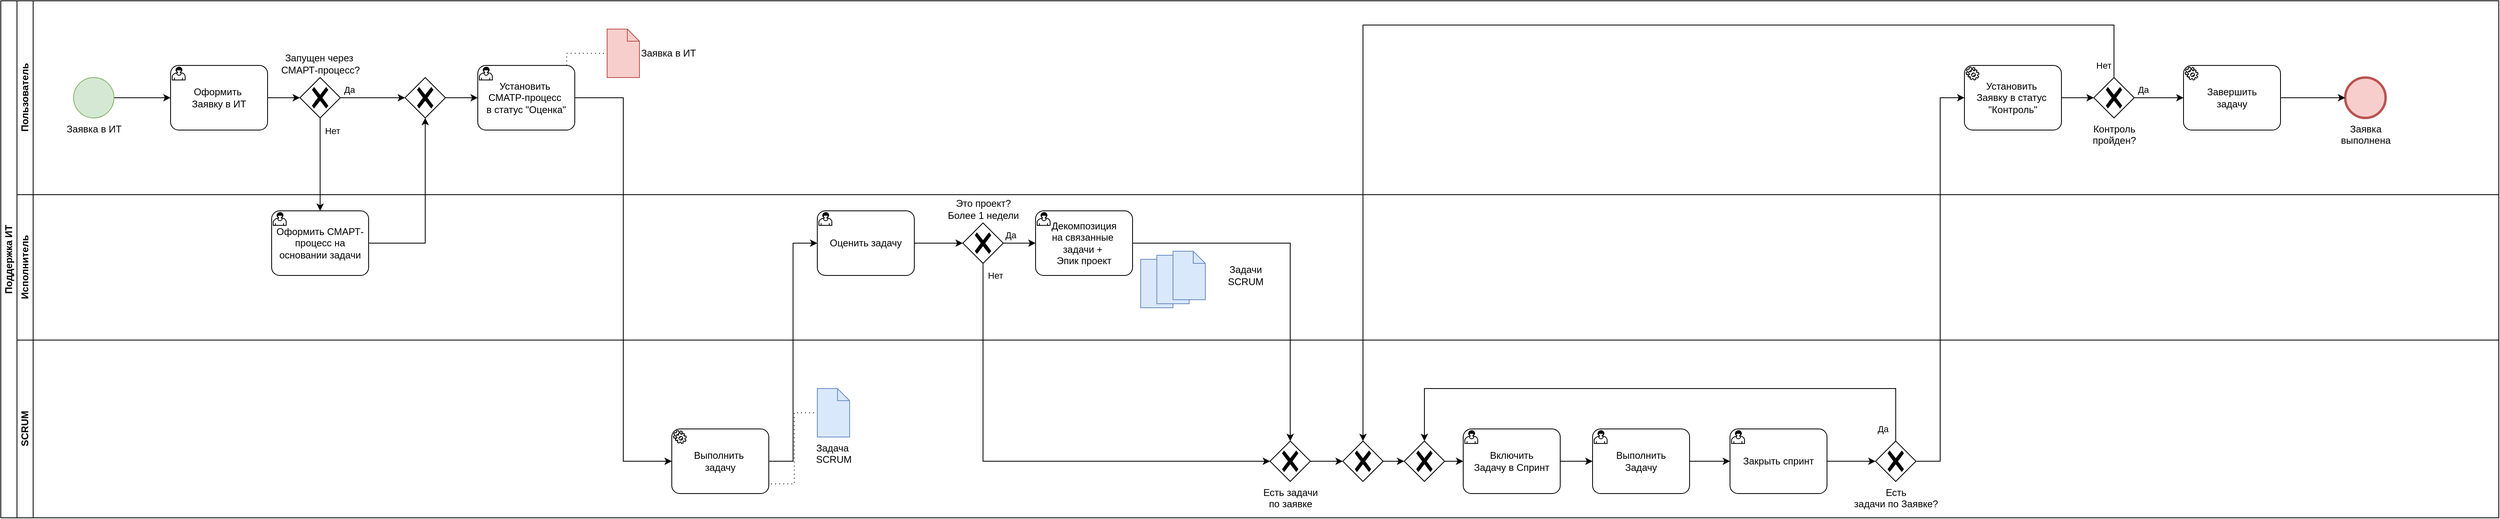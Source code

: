 <mxfile version="24.4.13" type="github">
  <diagram name="Страница — 1" id="kG7hITTP2PzdcbItxc-G">
    <mxGraphModel dx="1758" dy="768" grid="1" gridSize="10" guides="1" tooltips="1" connect="1" arrows="1" fold="1" page="0" pageScale="1" pageWidth="827" pageHeight="1169" math="0" shadow="0">
      <root>
        <mxCell id="0" />
        <mxCell id="1" parent="0" />
        <mxCell id="lPACUD7Po6VS-SwUSSrr-1" value="Поддержка ИТ" style="swimlane;html=1;childLayout=stackLayout;resizeParent=1;resizeParentMax=0;horizontal=0;startSize=20;horizontalStack=0;whiteSpace=wrap;" parent="1" vertex="1">
          <mxGeometry x="170" y="200" width="3090" height="640" as="geometry" />
        </mxCell>
        <mxCell id="lPACUD7Po6VS-SwUSSrr-2" value="Пользователь" style="swimlane;html=1;startSize=20;horizontal=0;" parent="lPACUD7Po6VS-SwUSSrr-1" vertex="1">
          <mxGeometry x="20" width="3070" height="240" as="geometry" />
        </mxCell>
        <mxCell id="lPACUD7Po6VS-SwUSSrr-7" style="edgeStyle=orthogonalEdgeStyle;rounded=0;orthogonalLoop=1;jettySize=auto;html=1;" parent="lPACUD7Po6VS-SwUSSrr-2" source="lPACUD7Po6VS-SwUSSrr-5" target="lPACUD7Po6VS-SwUSSrr-6" edge="1">
          <mxGeometry relative="1" as="geometry" />
        </mxCell>
        <mxCell id="lPACUD7Po6VS-SwUSSrr-5" value="Заявка в ИТ" style="points=[[0.145,0.145,0],[0.5,0,0],[0.855,0.145,0],[1,0.5,0],[0.855,0.855,0],[0.5,1,0],[0.145,0.855,0],[0,0.5,0]];shape=mxgraph.bpmn.event;html=1;verticalLabelPosition=bottom;labelBackgroundColor=#ffffff;verticalAlign=top;align=center;perimeter=ellipsePerimeter;outlineConnect=0;aspect=fixed;outline=standard;symbol=general;fillColor=#d5e8d4;strokeColor=#82b366;" parent="lPACUD7Po6VS-SwUSSrr-2" vertex="1">
          <mxGeometry x="70" y="95" width="50" height="50" as="geometry" />
        </mxCell>
        <mxCell id="Gqug1_hkVFmLzdhycssZ-2" style="edgeStyle=orthogonalEdgeStyle;rounded=0;orthogonalLoop=1;jettySize=auto;html=1;" parent="lPACUD7Po6VS-SwUSSrr-2" source="lPACUD7Po6VS-SwUSSrr-6" target="Gqug1_hkVFmLzdhycssZ-1" edge="1">
          <mxGeometry relative="1" as="geometry" />
        </mxCell>
        <mxCell id="lPACUD7Po6VS-SwUSSrr-6" value="Оформить&amp;nbsp;&lt;div style=&quot;font-size: 12px;&quot;&gt;Заявку в ИТ&lt;/div&gt;" style="points=[[0.25,0,0],[0.5,0,0],[0.75,0,0],[1,0.25,0],[1,0.5,0],[1,0.75,0],[0.75,1,0],[0.5,1,0],[0.25,1,0],[0,0.75,0],[0,0.5,0],[0,0.25,0]];shape=mxgraph.bpmn.task;whiteSpace=wrap;rectStyle=rounded;size=10;html=1;container=1;expand=0;collapsible=0;taskMarker=user;fontSize=12;" parent="lPACUD7Po6VS-SwUSSrr-2" vertex="1">
          <mxGeometry x="190" y="80" width="120" height="80" as="geometry" />
        </mxCell>
        <mxCell id="Gqug1_hkVFmLzdhycssZ-11" value="" style="edgeStyle=orthogonalEdgeStyle;rounded=0;orthogonalLoop=1;jettySize=auto;html=1;" parent="lPACUD7Po6VS-SwUSSrr-2" source="Gqug1_hkVFmLzdhycssZ-1" target="Gqug1_hkVFmLzdhycssZ-10" edge="1">
          <mxGeometry relative="1" as="geometry" />
        </mxCell>
        <mxCell id="Gqug1_hkVFmLzdhycssZ-12" value="Да" style="edgeLabel;html=1;align=center;verticalAlign=middle;resizable=0;points=[];" parent="Gqug1_hkVFmLzdhycssZ-11" vertex="1" connectable="0">
          <mxGeometry x="-0.24" y="2" relative="1" as="geometry">
            <mxPoint x="-20" y="-8" as="offset" />
          </mxGeometry>
        </mxCell>
        <mxCell id="Gqug1_hkVFmLzdhycssZ-1" value="&lt;font style=&quot;font-size: 12px;&quot;&gt;Запущен через&amp;nbsp;&lt;/font&gt;&lt;div style=&quot;&quot;&gt;&lt;font style=&quot;font-size: 12px;&quot;&gt;СМАРТ-процесс?&lt;/font&gt;&lt;/div&gt;" style="points=[[0.25,0.25,0],[0.5,0,0],[0.75,0.25,0],[1,0.5,0],[0.75,0.75,0],[0.5,1,0],[0.25,0.75,0],[0,0.5,0]];shape=mxgraph.bpmn.gateway2;html=1;verticalLabelPosition=top;labelBackgroundColor=#ffffff;verticalAlign=bottom;align=center;perimeter=rhombusPerimeter;outlineConnect=0;outline=none;symbol=none;gwType=exclusive;labelPosition=center;" parent="lPACUD7Po6VS-SwUSSrr-2" vertex="1">
          <mxGeometry x="350" y="95" width="50" height="50" as="geometry" />
        </mxCell>
        <mxCell id="EnvFjiFe3hB0h1FO8gZz-24" style="edgeStyle=orthogonalEdgeStyle;rounded=0;orthogonalLoop=1;jettySize=auto;html=1;" edge="1" parent="lPACUD7Po6VS-SwUSSrr-2" source="Gqug1_hkVFmLzdhycssZ-10" target="EnvFjiFe3hB0h1FO8gZz-23">
          <mxGeometry relative="1" as="geometry" />
        </mxCell>
        <mxCell id="Gqug1_hkVFmLzdhycssZ-10" value="" style="points=[[0.25,0.25,0],[0.5,0,0],[0.75,0.25,0],[1,0.5,0],[0.75,0.75,0],[0.5,1,0],[0.25,0.75,0],[0,0.5,0]];shape=mxgraph.bpmn.gateway2;html=1;verticalLabelPosition=top;labelBackgroundColor=#ffffff;verticalAlign=bottom;align=center;perimeter=rhombusPerimeter;outlineConnect=0;outline=none;symbol=none;gwType=exclusive;labelPosition=center;" parent="lPACUD7Po6VS-SwUSSrr-2" vertex="1">
          <mxGeometry x="480" y="95" width="50" height="50" as="geometry" />
        </mxCell>
        <mxCell id="EnvFjiFe3hB0h1FO8gZz-23" value="Установить&amp;nbsp;&lt;div&gt;СМАТР-процесс&amp;nbsp;&lt;/div&gt;&lt;div&gt;в статус &quot;Оценка&quot;&lt;/div&gt;" style="points=[[0.25,0,0],[0.5,0,0],[0.75,0,0],[1,0.25,0],[1,0.5,0],[1,0.75,0],[0.75,1,0],[0.5,1,0],[0.25,1,0],[0,0.75,0],[0,0.5,0],[0,0.25,0]];shape=mxgraph.bpmn.task;whiteSpace=wrap;rectStyle=rounded;size=10;html=1;container=1;expand=0;collapsible=0;taskMarker=user;" vertex="1" parent="lPACUD7Po6VS-SwUSSrr-2">
          <mxGeometry x="570" y="80" width="120" height="80" as="geometry" />
        </mxCell>
        <mxCell id="EnvFjiFe3hB0h1FO8gZz-25" value="Заявка в ИТ" style="shape=mxgraph.bpmn.data;labelPosition=right;verticalLabelPosition=middle;align=left;verticalAlign=middle;size=15;html=1;fillColor=#f8cecc;strokeColor=#b85450;" vertex="1" parent="lPACUD7Po6VS-SwUSSrr-2">
          <mxGeometry x="730" y="35" width="40" height="60" as="geometry" />
        </mxCell>
        <mxCell id="EnvFjiFe3hB0h1FO8gZz-26" value="" style="edgeStyle=elbowEdgeStyle;fontSize=12;html=1;endFill=0;startFill=0;endSize=6;startSize=6;dashed=1;dashPattern=1 4;endArrow=none;startArrow=none;rounded=0;exitX=0.5;exitY=0;exitDx=0;exitDy=0;exitPerimeter=0;entryX=0;entryY=0.5;entryDx=0;entryDy=0;entryPerimeter=0;" edge="1" parent="lPACUD7Po6VS-SwUSSrr-2" source="EnvFjiFe3hB0h1FO8gZz-23" target="EnvFjiFe3hB0h1FO8gZz-25">
          <mxGeometry width="160" relative="1" as="geometry">
            <mxPoint x="600" y="40" as="sourcePoint" />
            <mxPoint x="760" y="40" as="targetPoint" />
          </mxGeometry>
        </mxCell>
        <mxCell id="EnvFjiFe3hB0h1FO8gZz-47" value="Установить&amp;nbsp;&lt;div&gt;Заявку в статус&amp;nbsp;&lt;/div&gt;&lt;div&gt;&quot;Контроль&quot;&lt;/div&gt;" style="points=[[0.25,0,0],[0.5,0,0],[0.75,0,0],[1,0.25,0],[1,0.5,0],[1,0.75,0],[0.75,1,0],[0.5,1,0],[0.25,1,0],[0,0.75,0],[0,0.5,0],[0,0.25,0]];shape=mxgraph.bpmn.task;whiteSpace=wrap;rectStyle=rounded;size=10;html=1;container=1;expand=0;collapsible=0;taskMarker=service;" vertex="1" parent="lPACUD7Po6VS-SwUSSrr-2">
          <mxGeometry x="2409" y="80" width="120" height="80" as="geometry" />
        </mxCell>
        <mxCell id="EnvFjiFe3hB0h1FO8gZz-49" value="Контроль&lt;div&gt;пройден?&lt;/div&gt;" style="points=[[0.25,0.25,0],[0.5,0,0],[0.75,0.25,0],[1,0.5,0],[0.75,0.75,0],[0.5,1,0],[0.25,0.75,0],[0,0.5,0]];shape=mxgraph.bpmn.gateway2;html=1;verticalLabelPosition=bottom;labelBackgroundColor=#ffffff;verticalAlign=top;align=center;perimeter=rhombusPerimeter;outlineConnect=0;outline=none;symbol=none;gwType=exclusive;" vertex="1" parent="lPACUD7Po6VS-SwUSSrr-2">
          <mxGeometry x="2569" y="95" width="50" height="50" as="geometry" />
        </mxCell>
        <mxCell id="EnvFjiFe3hB0h1FO8gZz-50" style="edgeStyle=orthogonalEdgeStyle;rounded=0;orthogonalLoop=1;jettySize=auto;html=1;entryX=0;entryY=0.5;entryDx=0;entryDy=0;entryPerimeter=0;" edge="1" parent="lPACUD7Po6VS-SwUSSrr-2" source="EnvFjiFe3hB0h1FO8gZz-47" target="EnvFjiFe3hB0h1FO8gZz-49">
          <mxGeometry relative="1" as="geometry" />
        </mxCell>
        <mxCell id="EnvFjiFe3hB0h1FO8gZz-56" value="Завершить&lt;div&gt;задачу&lt;/div&gt;" style="points=[[0.25,0,0],[0.5,0,0],[0.75,0,0],[1,0.25,0],[1,0.5,0],[1,0.75,0],[0.75,1,0],[0.5,1,0],[0.25,1,0],[0,0.75,0],[0,0.5,0],[0,0.25,0]];shape=mxgraph.bpmn.task;whiteSpace=wrap;rectStyle=rounded;size=10;html=1;container=1;expand=0;collapsible=0;taskMarker=service;" vertex="1" parent="lPACUD7Po6VS-SwUSSrr-2">
          <mxGeometry x="2680" y="80" width="120" height="80" as="geometry" />
        </mxCell>
        <mxCell id="EnvFjiFe3hB0h1FO8gZz-57" style="edgeStyle=orthogonalEdgeStyle;rounded=0;orthogonalLoop=1;jettySize=auto;html=1;entryX=0;entryY=0.5;entryDx=0;entryDy=0;entryPerimeter=0;" edge="1" parent="lPACUD7Po6VS-SwUSSrr-2" source="EnvFjiFe3hB0h1FO8gZz-49" target="EnvFjiFe3hB0h1FO8gZz-56">
          <mxGeometry relative="1" as="geometry" />
        </mxCell>
        <mxCell id="EnvFjiFe3hB0h1FO8gZz-61" value="Да" style="edgeLabel;html=1;align=center;verticalAlign=middle;resizable=0;points=[];" vertex="1" connectable="0" parent="EnvFjiFe3hB0h1FO8gZz-57">
          <mxGeometry x="-0.262" y="-3" relative="1" as="geometry">
            <mxPoint x="-12" y="-13" as="offset" />
          </mxGeometry>
        </mxCell>
        <mxCell id="EnvFjiFe3hB0h1FO8gZz-59" value="Заявка&lt;div&gt;выполнена&lt;/div&gt;" style="points=[[0.145,0.145,0],[0.5,0,0],[0.855,0.145,0],[1,0.5,0],[0.855,0.855,0],[0.5,1,0],[0.145,0.855,0],[0,0.5,0]];shape=mxgraph.bpmn.event;html=1;verticalLabelPosition=bottom;labelBackgroundColor=#ffffff;verticalAlign=top;align=center;perimeter=ellipsePerimeter;outlineConnect=0;aspect=fixed;outline=end;symbol=terminate2;fillColor=#f8cecc;strokeColor=#b85450;" vertex="1" parent="lPACUD7Po6VS-SwUSSrr-2">
          <mxGeometry x="2880" y="95" width="50" height="50" as="geometry" />
        </mxCell>
        <mxCell id="EnvFjiFe3hB0h1FO8gZz-60" style="edgeStyle=orthogonalEdgeStyle;rounded=0;orthogonalLoop=1;jettySize=auto;html=1;entryX=0;entryY=0.5;entryDx=0;entryDy=0;entryPerimeter=0;" edge="1" parent="lPACUD7Po6VS-SwUSSrr-2" source="EnvFjiFe3hB0h1FO8gZz-56" target="EnvFjiFe3hB0h1FO8gZz-59">
          <mxGeometry relative="1" as="geometry" />
        </mxCell>
        <mxCell id="lPACUD7Po6VS-SwUSSrr-3" value="Исполнитель" style="swimlane;html=1;startSize=20;horizontal=0;" parent="lPACUD7Po6VS-SwUSSrr-1" vertex="1">
          <mxGeometry x="20" y="240" width="3070" height="180" as="geometry" />
        </mxCell>
        <mxCell id="Gqug1_hkVFmLzdhycssZ-7" value="Оформить СМАРТ-процесс на основании задачи" style="points=[[0.25,0,0],[0.5,0,0],[0.75,0,0],[1,0.25,0],[1,0.5,0],[1,0.75,0],[0.75,1,0],[0.5,1,0],[0.25,1,0],[0,0.75,0],[0,0.5,0],[0,0.25,0]];shape=mxgraph.bpmn.task;whiteSpace=wrap;rectStyle=rounded;size=10;html=1;container=1;expand=0;collapsible=0;taskMarker=user;fontSize=12;" parent="lPACUD7Po6VS-SwUSSrr-3" vertex="1">
          <mxGeometry x="315" y="20" width="120" height="80" as="geometry" />
        </mxCell>
        <mxCell id="EnvFjiFe3hB0h1FO8gZz-5" style="edgeStyle=orthogonalEdgeStyle;rounded=0;orthogonalLoop=1;jettySize=auto;html=1;" edge="1" parent="lPACUD7Po6VS-SwUSSrr-3" source="Gqug1_hkVFmLzdhycssZ-18" target="EnvFjiFe3hB0h1FO8gZz-4">
          <mxGeometry relative="1" as="geometry" />
        </mxCell>
        <mxCell id="Gqug1_hkVFmLzdhycssZ-18" value="Оценить задачу" style="points=[[0.25,0,0],[0.5,0,0],[0.75,0,0],[1,0.25,0],[1,0.5,0],[1,0.75,0],[0.75,1,0],[0.5,1,0],[0.25,1,0],[0,0.75,0],[0,0.5,0],[0,0.25,0]];shape=mxgraph.bpmn.task;whiteSpace=wrap;rectStyle=rounded;size=10;html=1;container=1;expand=0;collapsible=0;taskMarker=user;" parent="lPACUD7Po6VS-SwUSSrr-3" vertex="1">
          <mxGeometry x="990" y="20" width="120" height="80" as="geometry" />
        </mxCell>
        <mxCell id="EnvFjiFe3hB0h1FO8gZz-4" value="Это проект?&lt;div&gt;Более 1 недели&lt;/div&gt;" style="points=[[0.25,0.25,0],[0.5,0,0],[0.75,0.25,0],[1,0.5,0],[0.75,0.75,0],[0.5,1,0],[0.25,0.75,0],[0,0.5,0]];shape=mxgraph.bpmn.gateway2;html=1;verticalLabelPosition=top;labelBackgroundColor=#ffffff;verticalAlign=bottom;align=center;perimeter=rhombusPerimeter;outlineConnect=0;outline=none;symbol=none;gwType=exclusive;labelPosition=center;" vertex="1" parent="lPACUD7Po6VS-SwUSSrr-3">
          <mxGeometry x="1170" y="35" width="50" height="50" as="geometry" />
        </mxCell>
        <mxCell id="EnvFjiFe3hB0h1FO8gZz-6" value="Декомпозиция&lt;div&gt;на связанные&amp;nbsp;&lt;/div&gt;&lt;div&gt;задачи +&amp;nbsp;&lt;/div&gt;&lt;div&gt;Эпик проект&lt;/div&gt;" style="points=[[0.25,0,0],[0.5,0,0],[0.75,0,0],[1,0.25,0],[1,0.5,0],[1,0.75,0],[0.75,1,0],[0.5,1,0],[0.25,1,0],[0,0.75,0],[0,0.5,0],[0,0.25,0]];shape=mxgraph.bpmn.task;whiteSpace=wrap;rectStyle=rounded;size=10;html=1;container=1;expand=0;collapsible=0;taskMarker=user;" vertex="1" parent="lPACUD7Po6VS-SwUSSrr-3">
          <mxGeometry x="1260" y="20" width="120" height="80" as="geometry" />
        </mxCell>
        <mxCell id="EnvFjiFe3hB0h1FO8gZz-7" style="edgeStyle=orthogonalEdgeStyle;rounded=0;orthogonalLoop=1;jettySize=auto;html=1;entryX=0;entryY=0.5;entryDx=0;entryDy=0;entryPerimeter=0;" edge="1" parent="lPACUD7Po6VS-SwUSSrr-3" source="EnvFjiFe3hB0h1FO8gZz-4" target="EnvFjiFe3hB0h1FO8gZz-6">
          <mxGeometry relative="1" as="geometry" />
        </mxCell>
        <mxCell id="EnvFjiFe3hB0h1FO8gZz-8" value="Да" style="edgeLabel;html=1;align=center;verticalAlign=middle;resizable=0;points=[];" vertex="1" connectable="0" parent="EnvFjiFe3hB0h1FO8gZz-7">
          <mxGeometry x="-0.557" relative="1" as="geometry">
            <mxPoint y="-10" as="offset" />
          </mxGeometry>
        </mxCell>
        <mxCell id="EnvFjiFe3hB0h1FO8gZz-12" value="" style="shape=mxgraph.bpmn.data;labelPosition=center;verticalLabelPosition=bottom;align=center;verticalAlign=top;size=15;html=1;fillColor=#dae8fc;strokeColor=#6c8ebf;" vertex="1" parent="lPACUD7Po6VS-SwUSSrr-3">
          <mxGeometry x="1390" y="80" width="40" height="60" as="geometry" />
        </mxCell>
        <mxCell id="EnvFjiFe3hB0h1FO8gZz-11" value="" style="shape=mxgraph.bpmn.data;labelPosition=center;verticalLabelPosition=bottom;align=center;verticalAlign=top;size=15;html=1;fillColor=#dae8fc;strokeColor=#6c8ebf;" vertex="1" parent="lPACUD7Po6VS-SwUSSrr-3">
          <mxGeometry x="1410" y="75" width="40" height="60" as="geometry" />
        </mxCell>
        <mxCell id="EnvFjiFe3hB0h1FO8gZz-10" value="" style="shape=mxgraph.bpmn.data;labelPosition=center;verticalLabelPosition=bottom;align=center;verticalAlign=top;size=15;html=1;fillColor=#dae8fc;strokeColor=#6c8ebf;" vertex="1" parent="lPACUD7Po6VS-SwUSSrr-3">
          <mxGeometry x="1430" y="70" width="40" height="60" as="geometry" />
        </mxCell>
        <mxCell id="EnvFjiFe3hB0h1FO8gZz-15" value="Задачи&lt;div&gt;SCRUM&lt;/div&gt;" style="text;html=1;strokeColor=none;fillColor=none;align=center;verticalAlign=middle;whiteSpace=wrap;rounded=0;" vertex="1" parent="lPACUD7Po6VS-SwUSSrr-3">
          <mxGeometry x="1480" y="85" width="80" height="30" as="geometry" />
        </mxCell>
        <mxCell id="Gqug1_hkVFmLzdhycssZ-8" style="edgeStyle=orthogonalEdgeStyle;rounded=0;orthogonalLoop=1;jettySize=auto;html=1;entryX=0.5;entryY=0;entryDx=0;entryDy=0;entryPerimeter=0;" parent="lPACUD7Po6VS-SwUSSrr-1" source="Gqug1_hkVFmLzdhycssZ-1" target="Gqug1_hkVFmLzdhycssZ-7" edge="1">
          <mxGeometry relative="1" as="geometry" />
        </mxCell>
        <mxCell id="Gqug1_hkVFmLzdhycssZ-9" value="Нет" style="edgeLabel;html=1;align=center;verticalAlign=middle;resizable=0;points=[];" parent="Gqug1_hkVFmLzdhycssZ-8" vertex="1" connectable="0">
          <mxGeometry x="-0.157" y="2" relative="1" as="geometry">
            <mxPoint x="13" y="-33" as="offset" />
          </mxGeometry>
        </mxCell>
        <mxCell id="Gqug1_hkVFmLzdhycssZ-14" style="edgeStyle=orthogonalEdgeStyle;rounded=0;orthogonalLoop=1;jettySize=auto;html=1;entryX=0.5;entryY=1;entryDx=0;entryDy=0;entryPerimeter=0;" parent="lPACUD7Po6VS-SwUSSrr-1" source="Gqug1_hkVFmLzdhycssZ-7" target="Gqug1_hkVFmLzdhycssZ-10" edge="1">
          <mxGeometry relative="1" as="geometry" />
        </mxCell>
        <mxCell id="Gqug1_hkVFmLzdhycssZ-19" style="edgeStyle=orthogonalEdgeStyle;rounded=0;orthogonalLoop=1;jettySize=auto;html=1;entryX=0;entryY=0.5;entryDx=0;entryDy=0;entryPerimeter=0;" parent="lPACUD7Po6VS-SwUSSrr-1" source="Gqug1_hkVFmLzdhycssZ-16" target="Gqug1_hkVFmLzdhycssZ-18" edge="1">
          <mxGeometry relative="1" as="geometry" />
        </mxCell>
        <mxCell id="EnvFjiFe3hB0h1FO8gZz-27" style="edgeStyle=orthogonalEdgeStyle;rounded=0;orthogonalLoop=1;jettySize=auto;html=1;entryX=0;entryY=0.5;entryDx=0;entryDy=0;entryPerimeter=0;" edge="1" parent="lPACUD7Po6VS-SwUSSrr-1" source="EnvFjiFe3hB0h1FO8gZz-23" target="Gqug1_hkVFmLzdhycssZ-16">
          <mxGeometry relative="1" as="geometry" />
        </mxCell>
        <mxCell id="EnvFjiFe3hB0h1FO8gZz-28" style="edgeStyle=orthogonalEdgeStyle;rounded=0;orthogonalLoop=1;jettySize=auto;html=1;entryX=0;entryY=0.5;entryDx=0;entryDy=0;entryPerimeter=0;exitX=0.5;exitY=1;exitDx=0;exitDy=0;exitPerimeter=0;" edge="1" parent="lPACUD7Po6VS-SwUSSrr-1" source="EnvFjiFe3hB0h1FO8gZz-4" target="EnvFjiFe3hB0h1FO8gZz-22">
          <mxGeometry relative="1" as="geometry">
            <Array as="points">
              <mxPoint x="1215" y="570" />
            </Array>
          </mxGeometry>
        </mxCell>
        <mxCell id="EnvFjiFe3hB0h1FO8gZz-31" value="Нет" style="edgeLabel;html=1;align=center;verticalAlign=middle;resizable=0;points=[];" vertex="1" connectable="0" parent="EnvFjiFe3hB0h1FO8gZz-28">
          <mxGeometry x="-0.797" y="-1" relative="1" as="geometry">
            <mxPoint x="16" y="-46" as="offset" />
          </mxGeometry>
        </mxCell>
        <mxCell id="EnvFjiFe3hB0h1FO8gZz-30" style="edgeStyle=orthogonalEdgeStyle;rounded=0;orthogonalLoop=1;jettySize=auto;html=1;" edge="1" parent="lPACUD7Po6VS-SwUSSrr-1" source="EnvFjiFe3hB0h1FO8gZz-6" target="EnvFjiFe3hB0h1FO8gZz-22">
          <mxGeometry relative="1" as="geometry" />
        </mxCell>
        <mxCell id="lPACUD7Po6VS-SwUSSrr-4" value="SCRUM" style="swimlane;html=1;startSize=20;horizontal=0;" parent="lPACUD7Po6VS-SwUSSrr-1" vertex="1">
          <mxGeometry x="20" y="420" width="3070" height="220" as="geometry" />
        </mxCell>
        <mxCell id="Gqug1_hkVFmLzdhycssZ-16" value="Выполнить&amp;nbsp;&lt;div&gt;задачу&lt;/div&gt;" style="points=[[0.25,0,0],[0.5,0,0],[0.75,0,0],[1,0.25,0],[1,0.5,0],[1,0.75,0],[0.75,1,0],[0.5,1,0],[0.25,1,0],[0,0.75,0],[0,0.5,0],[0,0.25,0]];shape=mxgraph.bpmn.task;whiteSpace=wrap;rectStyle=rounded;size=10;html=1;container=1;expand=0;collapsible=0;taskMarker=service;" parent="lPACUD7Po6VS-SwUSSrr-4" vertex="1">
          <mxGeometry x="810" y="110" width="120" height="80" as="geometry" />
        </mxCell>
        <mxCell id="EnvFjiFe3hB0h1FO8gZz-1" value="Задача&amp;nbsp;&lt;div&gt;SCRUM&lt;/div&gt;" style="shape=mxgraph.bpmn.data;labelPosition=center;verticalLabelPosition=bottom;align=center;verticalAlign=top;size=15;html=1;fillColor=#dae8fc;strokeColor=#6c8ebf;" vertex="1" parent="lPACUD7Po6VS-SwUSSrr-4">
          <mxGeometry x="990" y="60" width="40" height="60" as="geometry" />
        </mxCell>
        <mxCell id="EnvFjiFe3hB0h1FO8gZz-3" value="" style="edgeStyle=elbowEdgeStyle;fontSize=12;html=1;endFill=0;startFill=0;endSize=6;startSize=6;dashed=1;dashPattern=1 4;endArrow=none;startArrow=none;rounded=0;exitX=1.025;exitY=0.85;exitDx=0;exitDy=0;exitPerimeter=0;entryX=0;entryY=0.5;entryDx=0;entryDy=0;entryPerimeter=0;" edge="1" parent="lPACUD7Po6VS-SwUSSrr-4" source="Gqug1_hkVFmLzdhycssZ-16" target="EnvFjiFe3hB0h1FO8gZz-1">
          <mxGeometry width="160" relative="1" as="geometry">
            <mxPoint x="740" y="-30" as="sourcePoint" />
            <mxPoint x="900" y="-30" as="targetPoint" />
          </mxGeometry>
        </mxCell>
        <mxCell id="EnvFjiFe3hB0h1FO8gZz-33" value="" style="edgeStyle=orthogonalEdgeStyle;rounded=0;orthogonalLoop=1;jettySize=auto;html=1;" edge="1" parent="lPACUD7Po6VS-SwUSSrr-4" source="EnvFjiFe3hB0h1FO8gZz-16" target="EnvFjiFe3hB0h1FO8gZz-32">
          <mxGeometry relative="1" as="geometry" />
        </mxCell>
        <mxCell id="EnvFjiFe3hB0h1FO8gZz-16" value="Включить&lt;div&gt;Задачу в Спринт&lt;/div&gt;" style="points=[[0.25,0,0],[0.5,0,0],[0.75,0,0],[1,0.25,0],[1,0.5,0],[1,0.75,0],[0.75,1,0],[0.5,1,0],[0.25,1,0],[0,0.75,0],[0,0.5,0],[0,0.25,0]];shape=mxgraph.bpmn.task;whiteSpace=wrap;rectStyle=rounded;size=10;html=1;container=1;expand=0;collapsible=0;taskMarker=user;" vertex="1" parent="lPACUD7Po6VS-SwUSSrr-4">
          <mxGeometry x="1789" y="110" width="120" height="80" as="geometry" />
        </mxCell>
        <mxCell id="EnvFjiFe3hB0h1FO8gZz-22" value="Есть задачи&lt;div&gt;по заявке&lt;/div&gt;" style="points=[[0.25,0.25,0],[0.5,0,0],[0.75,0.25,0],[1,0.5,0],[0.75,0.75,0],[0.5,1,0],[0.25,0.75,0],[0,0.5,0]];shape=mxgraph.bpmn.gateway2;html=1;verticalLabelPosition=bottom;labelBackgroundColor=#ffffff;verticalAlign=top;align=center;perimeter=rhombusPerimeter;outlineConnect=0;outline=none;symbol=none;gwType=exclusive;" vertex="1" parent="lPACUD7Po6VS-SwUSSrr-4">
          <mxGeometry x="1550" y="125" width="50" height="50" as="geometry" />
        </mxCell>
        <mxCell id="EnvFjiFe3hB0h1FO8gZz-29" style="edgeStyle=orthogonalEdgeStyle;rounded=0;orthogonalLoop=1;jettySize=auto;html=1;entryX=0;entryY=0.5;entryDx=0;entryDy=0;entryPerimeter=0;" edge="1" parent="lPACUD7Po6VS-SwUSSrr-4" source="EnvFjiFe3hB0h1FO8gZz-42" target="EnvFjiFe3hB0h1FO8gZz-16">
          <mxGeometry relative="1" as="geometry" />
        </mxCell>
        <mxCell id="EnvFjiFe3hB0h1FO8gZz-39" value="" style="edgeStyle=orthogonalEdgeStyle;rounded=0;orthogonalLoop=1;jettySize=auto;html=1;" edge="1" parent="lPACUD7Po6VS-SwUSSrr-4" source="EnvFjiFe3hB0h1FO8gZz-32" target="EnvFjiFe3hB0h1FO8gZz-38">
          <mxGeometry relative="1" as="geometry" />
        </mxCell>
        <mxCell id="EnvFjiFe3hB0h1FO8gZz-32" value="Выполнить&lt;div&gt;Задачу&lt;/div&gt;" style="points=[[0.25,0,0],[0.5,0,0],[0.75,0,0],[1,0.25,0],[1,0.5,0],[1,0.75,0],[0.75,1,0],[0.5,1,0],[0.25,1,0],[0,0.75,0],[0,0.5,0],[0,0.25,0]];shape=mxgraph.bpmn.task;whiteSpace=wrap;rectStyle=rounded;size=10;html=1;container=1;expand=0;collapsible=0;taskMarker=user;" vertex="1" parent="lPACUD7Po6VS-SwUSSrr-4">
          <mxGeometry x="1949" y="110" width="120" height="80" as="geometry" />
        </mxCell>
        <mxCell id="EnvFjiFe3hB0h1FO8gZz-38" value="Закрыть спринт" style="points=[[0.25,0,0],[0.5,0,0],[0.75,0,0],[1,0.25,0],[1,0.5,0],[1,0.75,0],[0.75,1,0],[0.5,1,0],[0.25,1,0],[0,0.75,0],[0,0.5,0],[0,0.25,0]];shape=mxgraph.bpmn.task;whiteSpace=wrap;rectStyle=rounded;size=10;html=1;container=1;expand=0;collapsible=0;taskMarker=user;" vertex="1" parent="lPACUD7Po6VS-SwUSSrr-4">
          <mxGeometry x="2119" y="110" width="120" height="80" as="geometry" />
        </mxCell>
        <mxCell id="EnvFjiFe3hB0h1FO8gZz-40" value="Есть&lt;div&gt;задачи по Заявке?&lt;/div&gt;" style="points=[[0.25,0.25,0],[0.5,0,0],[0.75,0.25,0],[1,0.5,0],[0.75,0.75,0],[0.5,1,0],[0.25,0.75,0],[0,0.5,0]];shape=mxgraph.bpmn.gateway2;html=1;verticalLabelPosition=bottom;labelBackgroundColor=#ffffff;verticalAlign=top;align=center;perimeter=rhombusPerimeter;outlineConnect=0;outline=none;symbol=none;gwType=exclusive;" vertex="1" parent="lPACUD7Po6VS-SwUSSrr-4">
          <mxGeometry x="2299" y="125" width="50" height="50" as="geometry" />
        </mxCell>
        <mxCell id="EnvFjiFe3hB0h1FO8gZz-41" style="edgeStyle=orthogonalEdgeStyle;rounded=0;orthogonalLoop=1;jettySize=auto;html=1;entryX=0;entryY=0.5;entryDx=0;entryDy=0;entryPerimeter=0;" edge="1" parent="lPACUD7Po6VS-SwUSSrr-4" source="EnvFjiFe3hB0h1FO8gZz-38" target="EnvFjiFe3hB0h1FO8gZz-40">
          <mxGeometry relative="1" as="geometry" />
        </mxCell>
        <mxCell id="EnvFjiFe3hB0h1FO8gZz-42" value="" style="points=[[0.25,0.25,0],[0.5,0,0],[0.75,0.25,0],[1,0.5,0],[0.75,0.75,0],[0.5,1,0],[0.25,0.75,0],[0,0.5,0]];shape=mxgraph.bpmn.gateway2;html=1;verticalLabelPosition=bottom;labelBackgroundColor=#ffffff;verticalAlign=top;align=center;perimeter=rhombusPerimeter;outlineConnect=0;outline=none;symbol=none;gwType=exclusive;" vertex="1" parent="lPACUD7Po6VS-SwUSSrr-4">
          <mxGeometry x="1716" y="125" width="50" height="50" as="geometry" />
        </mxCell>
        <mxCell id="EnvFjiFe3hB0h1FO8gZz-45" style="edgeStyle=orthogonalEdgeStyle;rounded=0;orthogonalLoop=1;jettySize=auto;html=1;entryX=0.5;entryY=0;entryDx=0;entryDy=0;entryPerimeter=0;" edge="1" parent="lPACUD7Po6VS-SwUSSrr-4" source="EnvFjiFe3hB0h1FO8gZz-40" target="EnvFjiFe3hB0h1FO8gZz-42">
          <mxGeometry relative="1" as="geometry">
            <Array as="points">
              <mxPoint x="2324" y="60" />
              <mxPoint x="1741" y="60" />
            </Array>
          </mxGeometry>
        </mxCell>
        <mxCell id="EnvFjiFe3hB0h1FO8gZz-46" value="Да" style="edgeLabel;html=1;align=center;verticalAlign=middle;resizable=0;points=[];" vertex="1" connectable="0" parent="EnvFjiFe3hB0h1FO8gZz-45">
          <mxGeometry x="-0.434" y="-1" relative="1" as="geometry">
            <mxPoint x="121" y="51" as="offset" />
          </mxGeometry>
        </mxCell>
        <mxCell id="EnvFjiFe3hB0h1FO8gZz-51" value="" style="points=[[0.25,0.25,0],[0.5,0,0],[0.75,0.25,0],[1,0.5,0],[0.75,0.75,0],[0.5,1,0],[0.25,0.75,0],[0,0.5,0]];shape=mxgraph.bpmn.gateway2;html=1;verticalLabelPosition=bottom;labelBackgroundColor=#ffffff;verticalAlign=top;align=center;perimeter=rhombusPerimeter;outlineConnect=0;outline=none;symbol=none;gwType=exclusive;" vertex="1" parent="lPACUD7Po6VS-SwUSSrr-4">
          <mxGeometry x="1640" y="125" width="50" height="50" as="geometry" />
        </mxCell>
        <mxCell id="EnvFjiFe3hB0h1FO8gZz-52" style="edgeStyle=orthogonalEdgeStyle;rounded=0;orthogonalLoop=1;jettySize=auto;html=1;entryX=0;entryY=0.5;entryDx=0;entryDy=0;entryPerimeter=0;" edge="1" parent="lPACUD7Po6VS-SwUSSrr-4" source="EnvFjiFe3hB0h1FO8gZz-22" target="EnvFjiFe3hB0h1FO8gZz-51">
          <mxGeometry relative="1" as="geometry" />
        </mxCell>
        <mxCell id="EnvFjiFe3hB0h1FO8gZz-53" style="edgeStyle=orthogonalEdgeStyle;rounded=0;orthogonalLoop=1;jettySize=auto;html=1;entryX=0;entryY=0.5;entryDx=0;entryDy=0;entryPerimeter=0;" edge="1" parent="lPACUD7Po6VS-SwUSSrr-4" source="EnvFjiFe3hB0h1FO8gZz-51" target="EnvFjiFe3hB0h1FO8gZz-42">
          <mxGeometry relative="1" as="geometry" />
        </mxCell>
        <mxCell id="EnvFjiFe3hB0h1FO8gZz-48" style="edgeStyle=orthogonalEdgeStyle;rounded=0;orthogonalLoop=1;jettySize=auto;html=1;entryX=0;entryY=0.5;entryDx=0;entryDy=0;entryPerimeter=0;" edge="1" parent="lPACUD7Po6VS-SwUSSrr-1" source="EnvFjiFe3hB0h1FO8gZz-40" target="EnvFjiFe3hB0h1FO8gZz-47">
          <mxGeometry relative="1" as="geometry" />
        </mxCell>
        <mxCell id="EnvFjiFe3hB0h1FO8gZz-54" style="edgeStyle=orthogonalEdgeStyle;rounded=0;orthogonalLoop=1;jettySize=auto;html=1;entryX=0.5;entryY=0;entryDx=0;entryDy=0;entryPerimeter=0;" edge="1" parent="lPACUD7Po6VS-SwUSSrr-1" source="EnvFjiFe3hB0h1FO8gZz-49" target="EnvFjiFe3hB0h1FO8gZz-51">
          <mxGeometry relative="1" as="geometry">
            <Array as="points">
              <mxPoint x="2614" y="30" />
              <mxPoint x="1685" y="30" />
            </Array>
          </mxGeometry>
        </mxCell>
        <mxCell id="EnvFjiFe3hB0h1FO8gZz-55" value="Нет" style="edgeLabel;html=1;align=center;verticalAlign=middle;resizable=0;points=[];" vertex="1" connectable="0" parent="EnvFjiFe3hB0h1FO8gZz-54">
          <mxGeometry x="-0.33" relative="1" as="geometry">
            <mxPoint x="427" y="50" as="offset" />
          </mxGeometry>
        </mxCell>
      </root>
    </mxGraphModel>
  </diagram>
</mxfile>
